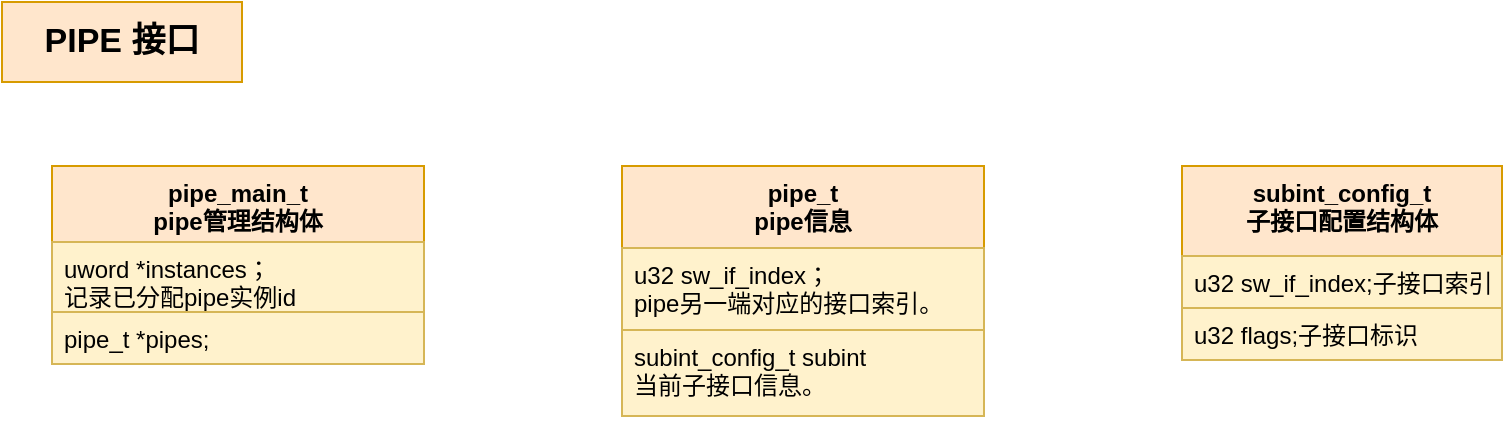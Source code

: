 <mxfile version="15.0.6" type="github">
  <diagram id="9xql6RyuUs1d4yWnlmXa" name="Page-1">
    <mxGraphModel dx="782" dy="436" grid="0" gridSize="10" guides="1" tooltips="1" connect="1" arrows="1" fold="1" page="1" pageScale="1" pageWidth="827" pageHeight="1169" math="0" shadow="0">
      <root>
        <mxCell id="0" />
        <mxCell id="1" parent="0" />
        <mxCell id="rcBC0SpYwCiLhAoi514--1" value="PIPE 接口" style="text;html=1;strokeColor=#d79b00;fillColor=#ffe6cc;align=center;verticalAlign=middle;whiteSpace=wrap;rounded=0;fontSize=17;fontStyle=1" vertex="1" parent="1">
          <mxGeometry x="40" y="40" width="120" height="40" as="geometry" />
        </mxCell>
        <mxCell id="rcBC0SpYwCiLhAoi514--3" value="pipe_main_t&#xa;pipe管理结构体" style="swimlane;fontStyle=1;align=center;verticalAlign=top;childLayout=stackLayout;horizontal=1;startSize=38;horizontalStack=0;resizeParent=1;resizeParentMax=0;resizeLast=0;collapsible=1;marginBottom=0;fontSize=12;fillColor=#ffe6cc;strokeColor=#d79b00;" vertex="1" parent="1">
          <mxGeometry x="65" y="122" width="186" height="99" as="geometry" />
        </mxCell>
        <mxCell id="rcBC0SpYwCiLhAoi514--4" value="uword *instances；&#xa;记录已分配pipe实例id" style="text;strokeColor=#d6b656;fillColor=#fff2cc;align=left;verticalAlign=top;spacingLeft=4;spacingRight=4;overflow=hidden;rotatable=0;points=[[0,0.5],[1,0.5]];portConstraint=eastwest;" vertex="1" parent="rcBC0SpYwCiLhAoi514--3">
          <mxGeometry y="38" width="186" height="35" as="geometry" />
        </mxCell>
        <mxCell id="rcBC0SpYwCiLhAoi514--6" value="pipe_t *pipes;  " style="text;strokeColor=#d6b656;fillColor=#fff2cc;align=left;verticalAlign=top;spacingLeft=4;spacingRight=4;overflow=hidden;rotatable=0;points=[[0,0.5],[1,0.5]];portConstraint=eastwest;" vertex="1" parent="rcBC0SpYwCiLhAoi514--3">
          <mxGeometry y="73" width="186" height="26" as="geometry" />
        </mxCell>
        <mxCell id="rcBC0SpYwCiLhAoi514--10" value="pipe_t&#xa;pipe信息" style="swimlane;fontStyle=1;align=center;verticalAlign=top;childLayout=stackLayout;horizontal=1;startSize=41;horizontalStack=0;resizeParent=1;resizeParentMax=0;resizeLast=0;collapsible=1;marginBottom=0;fontSize=12;fillColor=#ffe6cc;strokeColor=#d79b00;" vertex="1" parent="1">
          <mxGeometry x="350" y="122" width="181" height="125" as="geometry" />
        </mxCell>
        <mxCell id="rcBC0SpYwCiLhAoi514--11" value="u32 sw_if_index；&#xa;pipe另一端对应的接口索引。" style="text;strokeColor=#d6b656;fillColor=#fff2cc;align=left;verticalAlign=top;spacingLeft=4;spacingRight=4;overflow=hidden;rotatable=0;points=[[0,0.5],[1,0.5]];portConstraint=eastwest;" vertex="1" parent="rcBC0SpYwCiLhAoi514--10">
          <mxGeometry y="41" width="181" height="41" as="geometry" />
        </mxCell>
        <mxCell id="rcBC0SpYwCiLhAoi514--13" value="subint_config_t subint&#xa;当前子接口信息。" style="text;strokeColor=#d6b656;fillColor=#fff2cc;align=left;verticalAlign=top;spacingLeft=4;spacingRight=4;overflow=hidden;rotatable=0;points=[[0,0.5],[1,0.5]];portConstraint=eastwest;" vertex="1" parent="rcBC0SpYwCiLhAoi514--10">
          <mxGeometry y="82" width="181" height="43" as="geometry" />
        </mxCell>
        <mxCell id="rcBC0SpYwCiLhAoi514--18" value="subint_config_t&#xa;子接口配置结构体" style="swimlane;fontStyle=1;align=center;verticalAlign=top;childLayout=stackLayout;horizontal=1;startSize=45;horizontalStack=0;resizeParent=1;resizeParentMax=0;resizeLast=0;collapsible=1;marginBottom=0;fontSize=12;fillColor=#ffe6cc;strokeColor=#d79b00;" vertex="1" parent="1">
          <mxGeometry x="630" y="122" width="160" height="97" as="geometry" />
        </mxCell>
        <mxCell id="rcBC0SpYwCiLhAoi514--19" value="u32 sw_if_index;子接口索引。" style="text;strokeColor=#d6b656;fillColor=#fff2cc;align=left;verticalAlign=top;spacingLeft=4;spacingRight=4;overflow=hidden;rotatable=0;points=[[0,0.5],[1,0.5]];portConstraint=eastwest;" vertex="1" parent="rcBC0SpYwCiLhAoi514--18">
          <mxGeometry y="45" width="160" height="26" as="geometry" />
        </mxCell>
        <mxCell id="rcBC0SpYwCiLhAoi514--21" value="u32 flags;子接口标识" style="text;strokeColor=#d6b656;fillColor=#fff2cc;align=left;verticalAlign=top;spacingLeft=4;spacingRight=4;overflow=hidden;rotatable=0;points=[[0,0.5],[1,0.5]];portConstraint=eastwest;" vertex="1" parent="rcBC0SpYwCiLhAoi514--18">
          <mxGeometry y="71" width="160" height="26" as="geometry" />
        </mxCell>
      </root>
    </mxGraphModel>
  </diagram>
</mxfile>
